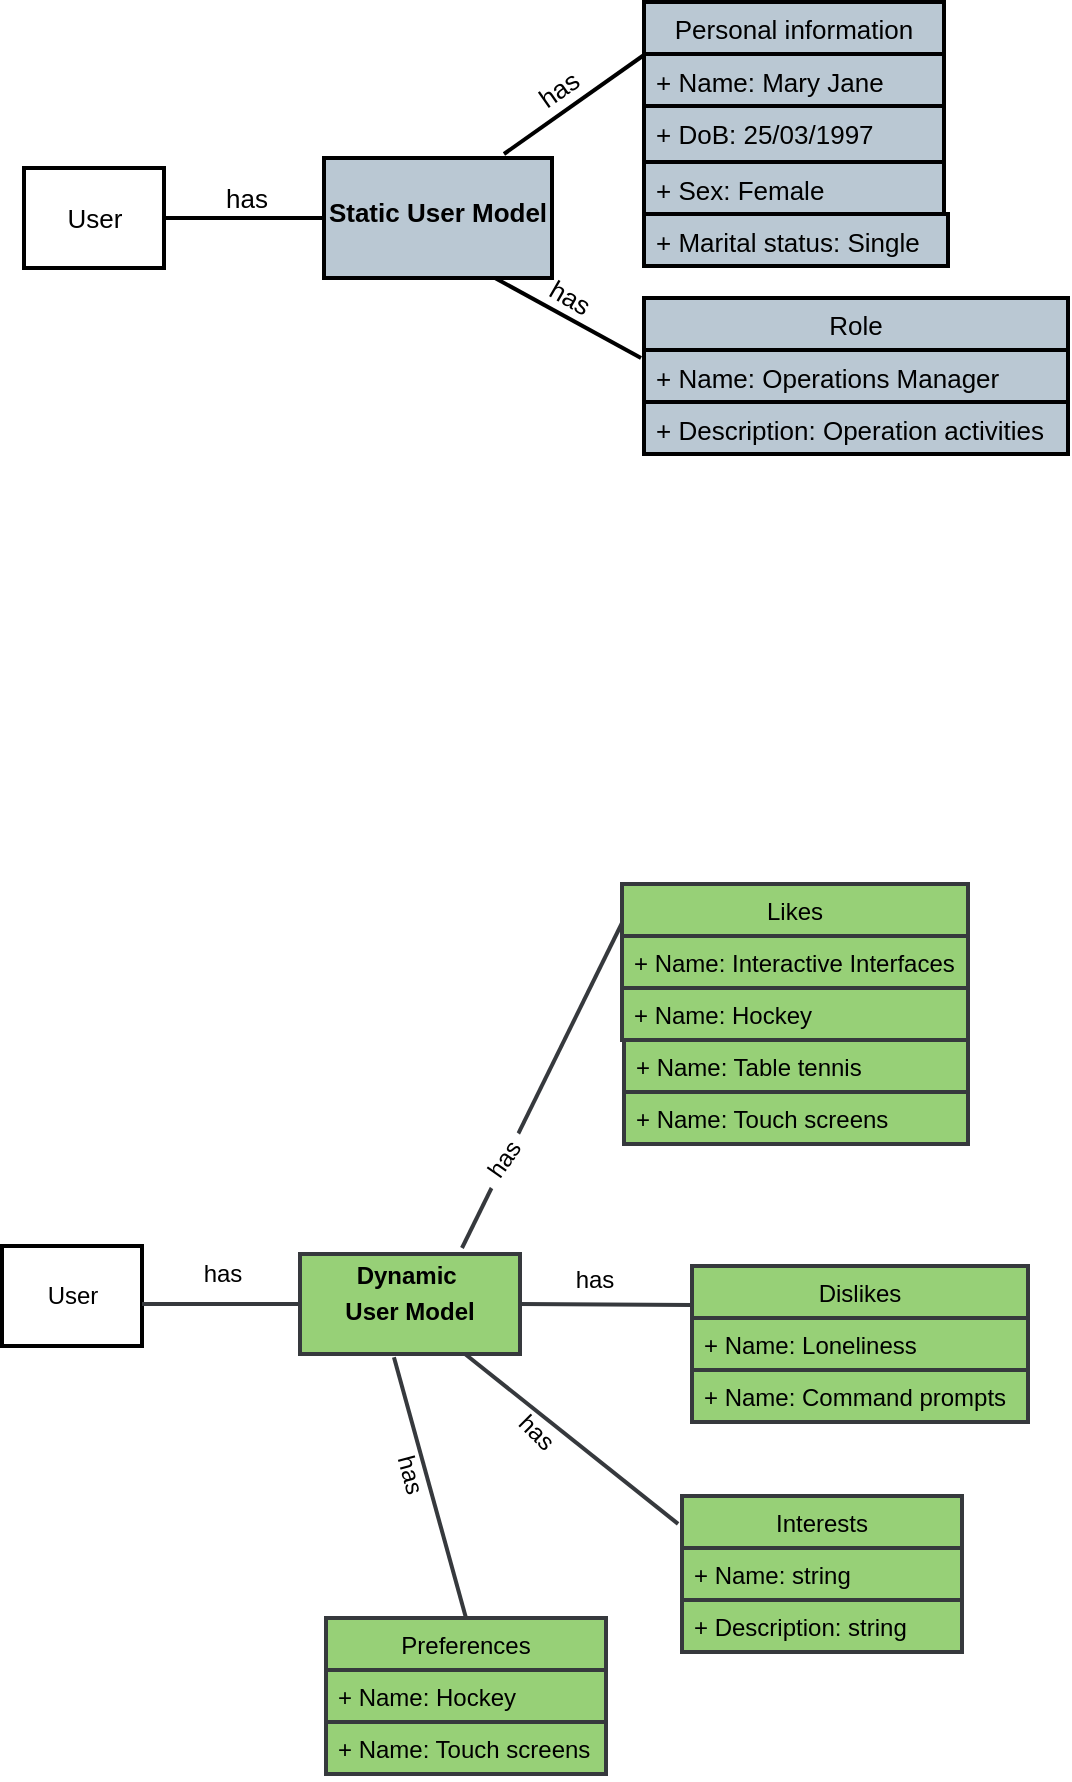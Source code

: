 <mxfile version="20.5.3" type="github">
  <diagram id="Bp2Dv1LTaWJT7jzbfcM8" name="Page-1">
    <mxGraphModel dx="1422" dy="1513" grid="1" gridSize="10" guides="1" tooltips="1" connect="1" arrows="1" fold="1" page="1" pageScale="1" pageWidth="827" pageHeight="1169" math="0" shadow="0">
      <root>
        <mxCell id="0" />
        <mxCell id="1" parent="0" />
        <mxCell id="ATSnxGeb57XHxsGHP6tk-2" value="Personal information" style="swimlane;fontStyle=0;childLayout=stackLayout;horizontal=1;startSize=26;fillColor=#BAC8D3;horizontalStack=0;resizeParent=1;resizeParentMax=0;resizeLast=0;collapsible=1;marginBottom=0;strokeColor=#000000;strokeWidth=2;fontSize=13;" vertex="1" parent="1">
          <mxGeometry x="-442" y="-181" width="150" height="106" as="geometry" />
        </mxCell>
        <mxCell id="ATSnxGeb57XHxsGHP6tk-3" value="+ Name: Mary Jane" style="text;strokeColor=#000000;fillColor=#bac8d3;align=left;verticalAlign=top;spacingLeft=4;spacingRight=4;overflow=hidden;rotatable=0;points=[[0,0.5],[1,0.5]];portConstraint=eastwest;strokeWidth=2;fontSize=13;" vertex="1" parent="ATSnxGeb57XHxsGHP6tk-2">
          <mxGeometry y="26" width="150" height="26" as="geometry" />
        </mxCell>
        <mxCell id="ATSnxGeb57XHxsGHP6tk-4" value="+ DoB: 25/03/1997" style="text;strokeColor=#000000;fillColor=#bac8d3;align=left;verticalAlign=top;spacingLeft=4;spacingRight=4;overflow=hidden;rotatable=0;points=[[0,0.5],[1,0.5]];portConstraint=eastwest;strokeWidth=2;fontSize=13;" vertex="1" parent="ATSnxGeb57XHxsGHP6tk-2">
          <mxGeometry y="52" width="150" height="28" as="geometry" />
        </mxCell>
        <mxCell id="ATSnxGeb57XHxsGHP6tk-5" value="+ Sex: Female" style="text;strokeColor=#000000;fillColor=#bac8d3;align=left;verticalAlign=top;spacingLeft=4;spacingRight=4;overflow=hidden;rotatable=0;points=[[0,0.5],[1,0.5]];portConstraint=eastwest;strokeWidth=2;fontSize=13;" vertex="1" parent="ATSnxGeb57XHxsGHP6tk-2">
          <mxGeometry y="80" width="150" height="26" as="geometry" />
        </mxCell>
        <mxCell id="ATSnxGeb57XHxsGHP6tk-6" value="Role" style="swimlane;fontStyle=0;childLayout=stackLayout;horizontal=1;startSize=26;fillColor=#bac8d3;horizontalStack=0;resizeParent=1;resizeParentMax=0;resizeLast=0;collapsible=1;marginBottom=0;strokeColor=#000000;strokeWidth=2;fontSize=13;" vertex="1" parent="1">
          <mxGeometry x="-442" y="-33" width="212" height="78" as="geometry" />
        </mxCell>
        <mxCell id="ATSnxGeb57XHxsGHP6tk-7" value="+ Name: Operations Manager" style="text;strokeColor=#000000;fillColor=#bac8d3;align=left;verticalAlign=top;spacingLeft=4;spacingRight=4;overflow=hidden;rotatable=0;points=[[0,0.5],[1,0.5]];portConstraint=eastwest;strokeWidth=2;fontSize=13;" vertex="1" parent="ATSnxGeb57XHxsGHP6tk-6">
          <mxGeometry y="26" width="212" height="26" as="geometry" />
        </mxCell>
        <mxCell id="ATSnxGeb57XHxsGHP6tk-8" value="+ Description: Operation activities" style="text;strokeColor=#000000;fillColor=#bac8d3;align=left;verticalAlign=top;spacingLeft=4;spacingRight=4;overflow=hidden;rotatable=0;points=[[0,0.5],[1,0.5]];portConstraint=eastwest;strokeWidth=2;fontSize=13;" vertex="1" parent="ATSnxGeb57XHxsGHP6tk-6">
          <mxGeometry y="52" width="212" height="26" as="geometry" />
        </mxCell>
        <mxCell id="ATSnxGeb57XHxsGHP6tk-9" value="" style="endArrow=none;html=1;rounded=0;fillColor=#bac8d3;strokeColor=#000000;strokeWidth=2;entryX=0;entryY=0.25;entryDx=0;entryDy=0;fontSize=13;" edge="1" parent="1" target="ATSnxGeb57XHxsGHP6tk-2">
          <mxGeometry width="50" height="50" relative="1" as="geometry">
            <mxPoint x="-512" y="-105" as="sourcePoint" />
            <mxPoint x="-282" y="-223" as="targetPoint" />
          </mxGeometry>
        </mxCell>
        <mxCell id="ATSnxGeb57XHxsGHP6tk-10" value="" style="endArrow=none;html=1;rounded=0;exitX=0.75;exitY=1;exitDx=0;exitDy=0;entryX=-0.007;entryY=0.154;entryDx=0;entryDy=0;entryPerimeter=0;fillColor=#bac8d3;strokeColor=#000000;strokeWidth=2;fontSize=13;" edge="1" parent="1" source="ATSnxGeb57XHxsGHP6tk-13" target="ATSnxGeb57XHxsGHP6tk-7">
          <mxGeometry width="50" height="50" relative="1" as="geometry">
            <mxPoint x="-397" y="-83" as="sourcePoint" />
            <mxPoint x="-282" y="-23" as="targetPoint" />
          </mxGeometry>
        </mxCell>
        <mxCell id="ATSnxGeb57XHxsGHP6tk-11" value="has" style="text;html=1;align=center;verticalAlign=middle;resizable=0;points=[];autosize=1;rotation=30;strokeWidth=0;strokeColor=none;fontSize=13;" vertex="1" parent="1">
          <mxGeometry x="-495" y="-44" width="31" height="20" as="geometry" />
        </mxCell>
        <mxCell id="ATSnxGeb57XHxsGHP6tk-12" value="User" style="html=1;strokeWidth=2;strokeColor=#000000;fontSize=13;" vertex="1" parent="1">
          <mxGeometry x="-752" y="-98" width="70" height="50" as="geometry" />
        </mxCell>
        <mxCell id="ATSnxGeb57XHxsGHP6tk-13" value="&lt;p style=&quot;margin: 4px 0px 0px; text-align: center; font-size: 13px;&quot;&gt;&lt;br style=&quot;font-size: 13px;&quot;&gt;&lt;b style=&quot;font-size: 13px;&quot;&gt;Static User Model&lt;/b&gt;&lt;/p&gt;" style="verticalAlign=top;align=left;overflow=fill;fontSize=13;fontFamily=Helvetica;html=1;strokeColor=#000000;strokeWidth=2;fillColor=#bac8d3;" vertex="1" parent="1">
          <mxGeometry x="-602" y="-103" width="114" height="60" as="geometry" />
        </mxCell>
        <mxCell id="ATSnxGeb57XHxsGHP6tk-14" value="" style="endArrow=none;html=1;rounded=0;strokeWidth=2;entryX=0;entryY=0.5;entryDx=0;entryDy=0;strokeColor=#000000;fontSize=13;" edge="1" parent="1" target="ATSnxGeb57XHxsGHP6tk-13">
          <mxGeometry width="50" height="50" relative="1" as="geometry">
            <mxPoint x="-682" y="-73" as="sourcePoint" />
            <mxPoint x="-532" y="-123" as="targetPoint" />
          </mxGeometry>
        </mxCell>
        <mxCell id="ATSnxGeb57XHxsGHP6tk-15" value="has" style="text;html=1;align=center;verticalAlign=middle;resizable=0;points=[];autosize=1;rotation=-35;strokeWidth=0;strokeColor=none;fontSize=13;" vertex="1" parent="1">
          <mxGeometry x="-501" y="-147" width="31" height="20" as="geometry" />
        </mxCell>
        <mxCell id="ATSnxGeb57XHxsGHP6tk-16" value="has" style="text;html=1;align=center;verticalAlign=middle;resizable=0;points=[];autosize=1;strokeColor=none;fillColor=none;fontSize=13;" vertex="1" parent="1">
          <mxGeometry x="-657" y="-93" width="31" height="20" as="geometry" />
        </mxCell>
        <mxCell id="ATSnxGeb57XHxsGHP6tk-17" value="+ Marital status: Single" style="text;strokeColor=#000000;fillColor=#bac8d3;align=left;verticalAlign=top;spacingLeft=4;spacingRight=4;overflow=hidden;rotatable=0;points=[[0,0.5],[1,0.5]];portConstraint=eastwest;strokeWidth=2;fontSize=13;" vertex="1" parent="1">
          <mxGeometry x="-442" y="-75" width="152" height="26" as="geometry" />
        </mxCell>
        <mxCell id="ATSnxGeb57XHxsGHP6tk-18" value="User" style="html=1;strokeWidth=2;" vertex="1" parent="1">
          <mxGeometry x="-763" y="441" width="70" height="50" as="geometry" />
        </mxCell>
        <mxCell id="ATSnxGeb57XHxsGHP6tk-19" value="&lt;p style=&quot;margin: 0px ; margin-top: 4px ; text-align: center&quot;&gt;&lt;b&gt;Dynamic&amp;nbsp;&lt;/b&gt;&lt;/p&gt;&lt;p style=&quot;margin: 0px ; margin-top: 4px ; text-align: center&quot;&gt;&lt;b&gt;User Model&lt;/b&gt;&lt;/p&gt;" style="verticalAlign=top;align=left;overflow=fill;fontSize=12;fontFamily=Helvetica;html=1;strokeColor=#36393d;strokeWidth=2;fillColor=#97D077;" vertex="1" parent="1">
          <mxGeometry x="-614" y="445" width="110" height="50" as="geometry" />
        </mxCell>
        <mxCell id="ATSnxGeb57XHxsGHP6tk-20" value="" style="endArrow=none;html=1;rounded=0;strokeWidth=2;entryX=0;entryY=0.5;entryDx=0;entryDy=0;fillColor=#cdeb8b;strokeColor=#36393d;" edge="1" parent="1" target="ATSnxGeb57XHxsGHP6tk-19">
          <mxGeometry width="50" height="50" relative="1" as="geometry">
            <mxPoint x="-693" y="470" as="sourcePoint" />
            <mxPoint x="-614" y="465" as="targetPoint" />
          </mxGeometry>
        </mxCell>
        <mxCell id="ATSnxGeb57XHxsGHP6tk-21" value="has" style="text;html=1;align=center;verticalAlign=middle;resizable=0;points=[];autosize=1;strokeColor=#FFFFFF;fillColor=#FFFFFF;strokeWidth=2;" vertex="1" parent="1">
          <mxGeometry x="-668" y="445" width="30" height="20" as="geometry" />
        </mxCell>
        <mxCell id="ATSnxGeb57XHxsGHP6tk-22" value="Likes" style="swimlane;fontStyle=0;childLayout=stackLayout;horizontal=1;startSize=26;fillColor=#97D077;horizontalStack=0;resizeParent=1;resizeParentMax=0;resizeLast=0;collapsible=1;marginBottom=0;strokeColor=#36393d;strokeWidth=2;" vertex="1" parent="1">
          <mxGeometry x="-453" y="260" width="173" height="78" as="geometry" />
        </mxCell>
        <mxCell id="ATSnxGeb57XHxsGHP6tk-23" value="+ Name: Interactive Interfaces" style="text;strokeColor=#36393d;fillColor=#97D077;align=left;verticalAlign=top;spacingLeft=4;spacingRight=4;overflow=hidden;rotatable=0;points=[[0,0.5],[1,0.5]];portConstraint=eastwest;strokeWidth=2;" vertex="1" parent="ATSnxGeb57XHxsGHP6tk-22">
          <mxGeometry y="26" width="173" height="26" as="geometry" />
        </mxCell>
        <mxCell id="ATSnxGeb57XHxsGHP6tk-24" value="+ Name: Hockey" style="text;strokeColor=#36393d;fillColor=#97D077;align=left;verticalAlign=top;spacingLeft=4;spacingRight=4;overflow=hidden;rotatable=0;points=[[0,0.5],[1,0.5]];portConstraint=eastwest;strokeWidth=2;" vertex="1" parent="ATSnxGeb57XHxsGHP6tk-22">
          <mxGeometry y="52" width="173" height="26" as="geometry" />
        </mxCell>
        <mxCell id="ATSnxGeb57XHxsGHP6tk-25" value="Dislikes" style="swimlane;fontStyle=0;childLayout=stackLayout;horizontal=1;startSize=26;fillColor=#97D077;horizontalStack=0;resizeParent=1;resizeParentMax=0;resizeLast=0;collapsible=1;marginBottom=0;strokeColor=#36393d;strokeWidth=2;" vertex="1" parent="1">
          <mxGeometry x="-418" y="451" width="168" height="78" as="geometry" />
        </mxCell>
        <mxCell id="ATSnxGeb57XHxsGHP6tk-26" value="+ Name: Loneliness" style="text;strokeColor=#36393d;fillColor=#97D077;align=left;verticalAlign=top;spacingLeft=4;spacingRight=4;overflow=hidden;rotatable=0;points=[[0,0.5],[1,0.5]];portConstraint=eastwest;strokeWidth=2;" vertex="1" parent="ATSnxGeb57XHxsGHP6tk-25">
          <mxGeometry y="26" width="168" height="26" as="geometry" />
        </mxCell>
        <mxCell id="ATSnxGeb57XHxsGHP6tk-27" value="+ Name: Command prompts" style="text;strokeColor=#36393d;fillColor=#97D077;align=left;verticalAlign=top;spacingLeft=4;spacingRight=4;overflow=hidden;rotatable=0;points=[[0,0.5],[1,0.5]];portConstraint=eastwest;strokeWidth=2;" vertex="1" parent="ATSnxGeb57XHxsGHP6tk-25">
          <mxGeometry y="52" width="168" height="26" as="geometry" />
        </mxCell>
        <mxCell id="ATSnxGeb57XHxsGHP6tk-28" value="Preferences" style="swimlane;fontStyle=0;childLayout=stackLayout;horizontal=1;startSize=26;fillColor=#97D077;horizontalStack=0;resizeParent=1;resizeParentMax=0;resizeLast=0;collapsible=1;marginBottom=0;strokeColor=#36393d;strokeWidth=2;" vertex="1" parent="1">
          <mxGeometry x="-601" y="627" width="140" height="78" as="geometry" />
        </mxCell>
        <mxCell id="ATSnxGeb57XHxsGHP6tk-29" value="+ Name: Hockey" style="text;strokeColor=#36393d;fillColor=#97D077;align=left;verticalAlign=top;spacingLeft=4;spacingRight=4;overflow=hidden;rotatable=0;points=[[0,0.5],[1,0.5]];portConstraint=eastwest;strokeWidth=2;" vertex="1" parent="ATSnxGeb57XHxsGHP6tk-28">
          <mxGeometry y="26" width="140" height="26" as="geometry" />
        </mxCell>
        <mxCell id="ATSnxGeb57XHxsGHP6tk-30" value="+ Name: Touch screens" style="text;strokeColor=#36393d;fillColor=#97D077;align=left;verticalAlign=top;spacingLeft=4;spacingRight=4;overflow=hidden;rotatable=0;points=[[0,0.5],[1,0.5]];portConstraint=eastwest;strokeWidth=2;" vertex="1" parent="ATSnxGeb57XHxsGHP6tk-28">
          <mxGeometry y="52" width="140" height="26" as="geometry" />
        </mxCell>
        <mxCell id="ATSnxGeb57XHxsGHP6tk-31" value="Interests" style="swimlane;fontStyle=0;childLayout=stackLayout;horizontal=1;startSize=26;fillColor=#97D077;horizontalStack=0;resizeParent=1;resizeParentMax=0;resizeLast=0;collapsible=1;marginBottom=0;strokeColor=#36393d;strokeWidth=2;" vertex="1" parent="1">
          <mxGeometry x="-423" y="566" width="140" height="78" as="geometry" />
        </mxCell>
        <mxCell id="ATSnxGeb57XHxsGHP6tk-32" value="+ Name: string" style="text;strokeColor=#36393d;fillColor=#97D077;align=left;verticalAlign=top;spacingLeft=4;spacingRight=4;overflow=hidden;rotatable=0;points=[[0,0.5],[1,0.5]];portConstraint=eastwest;strokeWidth=2;" vertex="1" parent="ATSnxGeb57XHxsGHP6tk-31">
          <mxGeometry y="26" width="140" height="26" as="geometry" />
        </mxCell>
        <mxCell id="ATSnxGeb57XHxsGHP6tk-33" value="+ Description: string" style="text;strokeColor=#36393d;fillColor=#97D077;align=left;verticalAlign=top;spacingLeft=4;spacingRight=4;overflow=hidden;rotatable=0;points=[[0,0.5],[1,0.5]];portConstraint=eastwest;strokeWidth=2;" vertex="1" parent="ATSnxGeb57XHxsGHP6tk-31">
          <mxGeometry y="52" width="140" height="26" as="geometry" />
        </mxCell>
        <mxCell id="ATSnxGeb57XHxsGHP6tk-34" value="" style="endArrow=none;html=1;rounded=0;strokeWidth=2;entryX=0;entryY=0.25;entryDx=0;entryDy=0;fillColor=#cdeb8b;strokeColor=#36393d;" edge="1" parent="1" target="ATSnxGeb57XHxsGHP6tk-22">
          <mxGeometry width="50" height="50" relative="1" as="geometry">
            <mxPoint x="-533" y="442" as="sourcePoint" />
            <mxPoint x="-463" y="328" as="targetPoint" />
          </mxGeometry>
        </mxCell>
        <mxCell id="ATSnxGeb57XHxsGHP6tk-35" value="" style="endArrow=none;html=1;rounded=0;strokeWidth=2;exitX=1;exitY=0.5;exitDx=0;exitDy=0;entryX=0;entryY=0.25;entryDx=0;entryDy=0;fillColor=#cdeb8b;strokeColor=#36393d;" edge="1" parent="1" source="ATSnxGeb57XHxsGHP6tk-19" target="ATSnxGeb57XHxsGHP6tk-25">
          <mxGeometry width="50" height="50" relative="1" as="geometry">
            <mxPoint x="-563" y="585" as="sourcePoint" />
            <mxPoint x="-433" y="505" as="targetPoint" />
          </mxGeometry>
        </mxCell>
        <mxCell id="ATSnxGeb57XHxsGHP6tk-36" value="" style="endArrow=none;html=1;rounded=0;strokeWidth=2;entryX=0.427;entryY=1.033;entryDx=0;entryDy=0;entryPerimeter=0;fillColor=#cdeb8b;strokeColor=#36393d;exitX=0.5;exitY=0;exitDx=0;exitDy=0;" edge="1" parent="1" source="ATSnxGeb57XHxsGHP6tk-28" target="ATSnxGeb57XHxsGHP6tk-19">
          <mxGeometry width="50" height="50" relative="1" as="geometry">
            <mxPoint x="-566" y="625" as="sourcePoint" />
            <mxPoint x="-583" y="553" as="targetPoint" />
          </mxGeometry>
        </mxCell>
        <mxCell id="ATSnxGeb57XHxsGHP6tk-37" value="" style="endArrow=none;html=1;rounded=0;strokeWidth=2;exitX=0.75;exitY=1;exitDx=0;exitDy=0;entryX=-0.014;entryY=0.179;entryDx=0;entryDy=0;entryPerimeter=0;fillColor=#cdeb8b;strokeColor=#36393d;" edge="1" parent="1" source="ATSnxGeb57XHxsGHP6tk-19" target="ATSnxGeb57XHxsGHP6tk-31">
          <mxGeometry width="50" height="50" relative="1" as="geometry">
            <mxPoint x="-533" y="585" as="sourcePoint" />
            <mxPoint x="-483" y="535" as="targetPoint" />
          </mxGeometry>
        </mxCell>
        <mxCell id="ATSnxGeb57XHxsGHP6tk-38" value="has" style="text;html=1;align=center;verticalAlign=middle;resizable=0;points=[];autosize=1;strokeColor=#FFFFFF;fillColor=#FFFFFF;rotation=-55;strokeWidth=0;" vertex="1" parent="1">
          <mxGeometry x="-527" y="388" width="30" height="20" as="geometry" />
        </mxCell>
        <mxCell id="ATSnxGeb57XHxsGHP6tk-39" value="has" style="text;html=1;align=center;verticalAlign=middle;resizable=0;points=[];autosize=1;strokeColor=#FFFFFF;fillColor=#FFFFFF;rotation=0;strokeWidth=0;" vertex="1" parent="1">
          <mxGeometry x="-482" y="448" width="30" height="20" as="geometry" />
        </mxCell>
        <mxCell id="ATSnxGeb57XHxsGHP6tk-40" value="has" style="text;html=1;align=center;verticalAlign=middle;resizable=0;points=[];autosize=1;rotation=45;" vertex="1" parent="1">
          <mxGeometry x="-511" y="524" width="30" height="20" as="geometry" />
        </mxCell>
        <mxCell id="ATSnxGeb57XHxsGHP6tk-41" value="has" style="text;html=1;align=center;verticalAlign=middle;resizable=0;points=[];autosize=1;rotation=75;" vertex="1" parent="1">
          <mxGeometry x="-574" y="545" width="30" height="20" as="geometry" />
        </mxCell>
        <mxCell id="ATSnxGeb57XHxsGHP6tk-42" value="+ Name: Table tennis" style="text;strokeColor=#36393d;fillColor=#97D077;align=left;verticalAlign=top;spacingLeft=4;spacingRight=4;overflow=hidden;rotatable=0;points=[[0,0.5],[1,0.5]];portConstraint=eastwest;strokeWidth=2;" vertex="1" parent="1">
          <mxGeometry x="-452" y="338" width="172" height="26" as="geometry" />
        </mxCell>
        <mxCell id="ATSnxGeb57XHxsGHP6tk-43" value="+ Name: Touch screens" style="text;strokeColor=#36393d;fillColor=#97D077;align=left;verticalAlign=top;spacingLeft=4;spacingRight=4;overflow=hidden;rotatable=0;points=[[0,0.5],[1,0.5]];portConstraint=eastwest;strokeWidth=2;" vertex="1" parent="1">
          <mxGeometry x="-452" y="364" width="172" height="26" as="geometry" />
        </mxCell>
      </root>
    </mxGraphModel>
  </diagram>
</mxfile>
